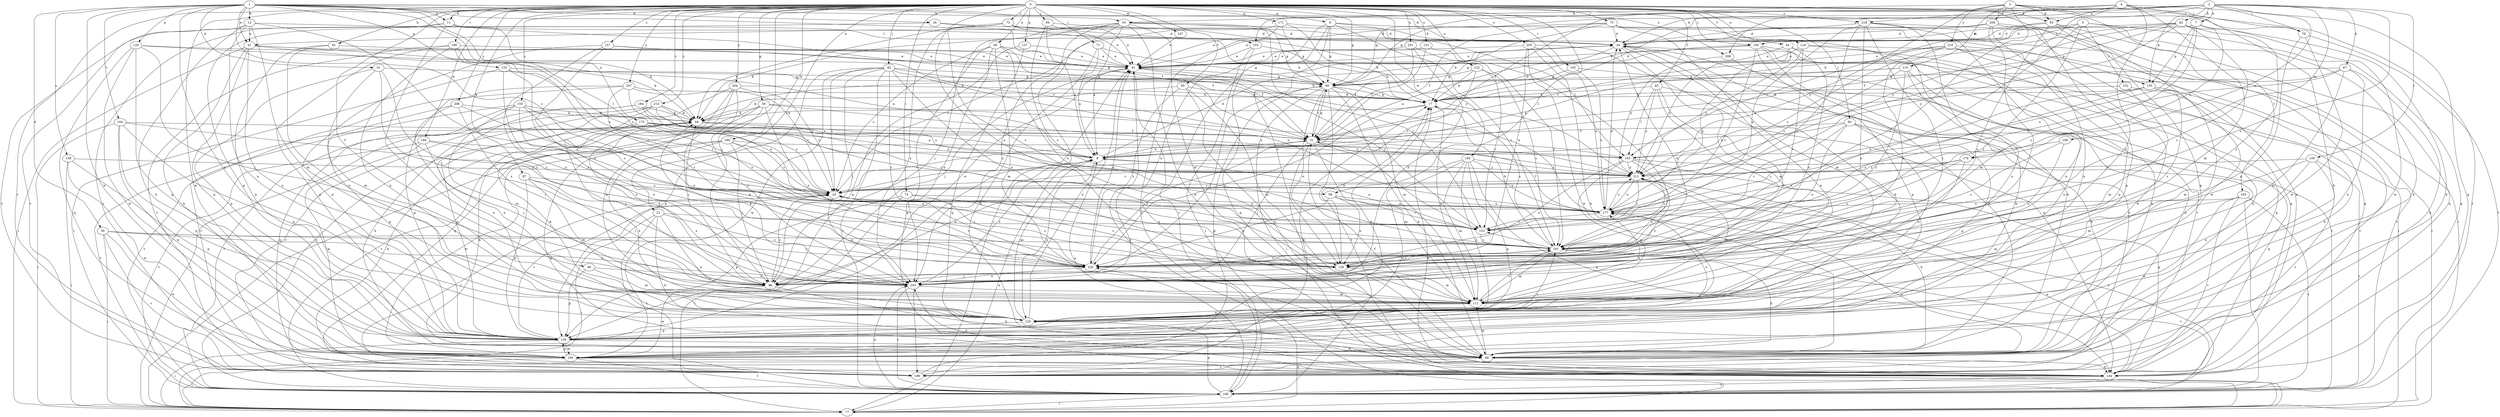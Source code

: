 strict digraph  {
0;
1;
2;
3;
4;
5;
6;
7;
8;
11;
12;
16;
17;
21;
25;
26;
30;
31;
34;
38;
41;
42;
44;
45;
48;
50;
51;
56;
60;
61;
62;
67;
68;
71;
72;
73;
74;
76;
77;
82;
83;
84;
86;
87;
93;
94;
99;
100;
102;
103;
107;
109;
110;
111;
118;
120;
122;
123;
128;
129;
133;
135;
136;
137;
144;
145;
150;
152;
153;
155;
157;
158;
161;
164;
165;
169;
171;
175;
176;
177;
180;
184;
186;
188;
193;
194;
195;
201;
203;
204;
205;
206;
207;
208;
209;
210;
211;
213;
218;
220;
0 -> 6  [label=a];
0 -> 11  [label=b];
0 -> 21  [label=c];
0 -> 38  [label=e];
0 -> 44  [label=f];
0 -> 45  [label=f];
0 -> 48  [label=f];
0 -> 50  [label=f];
0 -> 56  [label=g];
0 -> 60  [label=g];
0 -> 61  [label=h];
0 -> 71  [label=i];
0 -> 72  [label=i];
0 -> 73  [label=i];
0 -> 74  [label=i];
0 -> 76  [label=i];
0 -> 82  [label=j];
0 -> 83  [label=j];
0 -> 84  [label=j];
0 -> 86  [label=j];
0 -> 87  [label=k];
0 -> 93  [label=k];
0 -> 99  [label=l];
0 -> 107  [label=m];
0 -> 118  [label=n];
0 -> 122  [label=o];
0 -> 123  [label=o];
0 -> 128  [label=o];
0 -> 137  [label=q];
0 -> 144  [label=q];
0 -> 145  [label=r];
0 -> 150  [label=r];
0 -> 155  [label=s];
0 -> 157  [label=s];
0 -> 171  [label=u];
0 -> 180  [label=v];
0 -> 184  [label=v];
0 -> 186  [label=v];
0 -> 188  [label=w];
0 -> 193  [label=w];
0 -> 194  [label=w];
0 -> 195  [label=w];
0 -> 201  [label=x];
0 -> 204  [label=y];
0 -> 205  [label=y];
0 -> 206  [label=y];
0 -> 207  [label=y];
0 -> 213  [label=z];
0 -> 218  [label=z];
1 -> 11  [label=b];
1 -> 12  [label=b];
1 -> 16  [label=b];
1 -> 25  [label=c];
1 -> 26  [label=d];
1 -> 30  [label=d];
1 -> 31  [label=d];
1 -> 34  [label=d];
1 -> 41  [label=e];
1 -> 51  [label=f];
1 -> 99  [label=l];
1 -> 120  [label=n];
1 -> 129  [label=p];
1 -> 133  [label=p];
1 -> 158  [label=s];
1 -> 164  [label=t];
1 -> 175  [label=u];
1 -> 195  [label=w];
1 -> 208  [label=y];
2 -> 7  [label=a];
2 -> 16  [label=b];
2 -> 17  [label=b];
2 -> 34  [label=d];
2 -> 60  [label=g];
2 -> 62  [label=h];
2 -> 67  [label=h];
2 -> 76  [label=i];
2 -> 100  [label=l];
2 -> 102  [label=l];
2 -> 109  [label=m];
2 -> 135  [label=p];
2 -> 161  [label=s];
2 -> 176  [label=u];
2 -> 208  [label=y];
3 -> 51  [label=f];
3 -> 68  [label=h];
3 -> 93  [label=k];
3 -> 110  [label=m];
3 -> 161  [label=s];
3 -> 165  [label=t];
3 -> 169  [label=t];
3 -> 209  [label=y];
3 -> 210  [label=y];
3 -> 211  [label=y];
4 -> 60  [label=g];
4 -> 76  [label=i];
4 -> 93  [label=k];
4 -> 111  [label=m];
4 -> 144  [label=q];
4 -> 203  [label=x];
4 -> 211  [label=y];
4 -> 218  [label=z];
5 -> 34  [label=d];
5 -> 68  [label=h];
5 -> 144  [label=q];
5 -> 150  [label=r];
5 -> 152  [label=r];
5 -> 153  [label=r];
5 -> 220  [label=z];
6 -> 34  [label=d];
6 -> 60  [label=g];
6 -> 128  [label=o];
6 -> 135  [label=p];
6 -> 161  [label=s];
6 -> 169  [label=t];
6 -> 203  [label=x];
7 -> 34  [label=d];
7 -> 135  [label=p];
7 -> 161  [label=s];
7 -> 176  [label=u];
7 -> 177  [label=u];
7 -> 195  [label=w];
8 -> 34  [label=d];
8 -> 120  [label=n];
8 -> 203  [label=x];
8 -> 211  [label=y];
11 -> 34  [label=d];
11 -> 51  [label=f];
11 -> 86  [label=j];
11 -> 94  [label=k];
11 -> 136  [label=p];
11 -> 186  [label=v];
12 -> 41  [label=e];
12 -> 68  [label=h];
12 -> 102  [label=l];
12 -> 111  [label=m];
12 -> 120  [label=n];
12 -> 153  [label=r];
12 -> 186  [label=v];
16 -> 8  [label=a];
16 -> 41  [label=e];
16 -> 60  [label=g];
16 -> 68  [label=h];
16 -> 77  [label=i];
16 -> 86  [label=j];
16 -> 94  [label=k];
16 -> 103  [label=l];
16 -> 111  [label=m];
16 -> 153  [label=r];
16 -> 203  [label=x];
17 -> 94  [label=k];
17 -> 111  [label=m];
17 -> 161  [label=s];
17 -> 220  [label=z];
21 -> 68  [label=h];
21 -> 77  [label=i];
21 -> 120  [label=n];
21 -> 153  [label=r];
21 -> 169  [label=t];
21 -> 220  [label=z];
25 -> 177  [label=u];
25 -> 186  [label=v];
25 -> 203  [label=x];
26 -> 17  [label=b];
26 -> 34  [label=d];
26 -> 186  [label=v];
30 -> 77  [label=i];
30 -> 161  [label=s];
30 -> 186  [label=v];
30 -> 195  [label=w];
30 -> 203  [label=x];
30 -> 220  [label=z];
31 -> 60  [label=g];
31 -> 111  [label=m];
31 -> 136  [label=p];
31 -> 203  [label=x];
31 -> 220  [label=z];
34 -> 42  [label=e];
34 -> 60  [label=g];
34 -> 77  [label=i];
34 -> 94  [label=k];
34 -> 111  [label=m];
34 -> 120  [label=n];
34 -> 186  [label=v];
38 -> 25  [label=c];
38 -> 42  [label=e];
38 -> 51  [label=f];
38 -> 111  [label=m];
38 -> 128  [label=o];
38 -> 144  [label=q];
38 -> 203  [label=x];
41 -> 8  [label=a];
41 -> 42  [label=e];
41 -> 68  [label=h];
41 -> 77  [label=i];
41 -> 94  [label=k];
41 -> 120  [label=n];
41 -> 136  [label=p];
42 -> 60  [label=g];
42 -> 86  [label=j];
42 -> 144  [label=q];
42 -> 153  [label=r];
44 -> 42  [label=e];
44 -> 68  [label=h];
44 -> 177  [label=u];
44 -> 203  [label=x];
44 -> 211  [label=y];
45 -> 17  [label=b];
45 -> 68  [label=h];
45 -> 103  [label=l];
45 -> 203  [label=x];
45 -> 211  [label=y];
45 -> 220  [label=z];
48 -> 111  [label=m];
48 -> 136  [label=p];
48 -> 203  [label=x];
50 -> 17  [label=b];
50 -> 68  [label=h];
50 -> 94  [label=k];
50 -> 111  [label=m];
50 -> 220  [label=z];
51 -> 8  [label=a];
51 -> 25  [label=c];
51 -> 60  [label=g];
51 -> 77  [label=i];
51 -> 86  [label=j];
51 -> 103  [label=l];
51 -> 111  [label=m];
51 -> 153  [label=r];
56 -> 77  [label=i];
56 -> 86  [label=j];
56 -> 94  [label=k];
56 -> 103  [label=l];
56 -> 169  [label=t];
56 -> 211  [label=y];
56 -> 220  [label=z];
60 -> 17  [label=b];
60 -> 51  [label=f];
60 -> 68  [label=h];
60 -> 77  [label=i];
60 -> 86  [label=j];
60 -> 111  [label=m];
60 -> 128  [label=o];
60 -> 169  [label=t];
61 -> 42  [label=e];
61 -> 120  [label=n];
61 -> 136  [label=p];
62 -> 17  [label=b];
62 -> 34  [label=d];
62 -> 51  [label=f];
62 -> 68  [label=h];
62 -> 103  [label=l];
62 -> 161  [label=s];
62 -> 211  [label=y];
62 -> 220  [label=z];
67 -> 8  [label=a];
67 -> 25  [label=c];
67 -> 60  [label=g];
67 -> 68  [label=h];
67 -> 111  [label=m];
67 -> 120  [label=n];
68 -> 8  [label=a];
68 -> 51  [label=f];
68 -> 94  [label=k];
68 -> 111  [label=m];
68 -> 144  [label=q];
68 -> 186  [label=v];
71 -> 8  [label=a];
71 -> 42  [label=e];
71 -> 60  [label=g];
71 -> 68  [label=h];
72 -> 34  [label=d];
72 -> 42  [label=e];
72 -> 94  [label=k];
72 -> 161  [label=s];
72 -> 203  [label=x];
72 -> 211  [label=y];
73 -> 17  [label=b];
73 -> 34  [label=d];
73 -> 42  [label=e];
73 -> 51  [label=f];
73 -> 68  [label=h];
73 -> 77  [label=i];
73 -> 111  [label=m];
74 -> 77  [label=i];
74 -> 136  [label=p];
74 -> 177  [label=u];
74 -> 220  [label=z];
76 -> 120  [label=n];
76 -> 169  [label=t];
76 -> 195  [label=w];
77 -> 8  [label=a];
77 -> 17  [label=b];
77 -> 42  [label=e];
82 -> 17  [label=b];
82 -> 25  [label=c];
82 -> 60  [label=g];
82 -> 86  [label=j];
82 -> 128  [label=o];
82 -> 136  [label=p];
82 -> 169  [label=t];
82 -> 177  [label=u];
82 -> 195  [label=w];
82 -> 220  [label=z];
83 -> 8  [label=a];
83 -> 51  [label=f];
83 -> 120  [label=n];
83 -> 128  [label=o];
83 -> 136  [label=p];
83 -> 144  [label=q];
83 -> 153  [label=r];
84 -> 8  [label=a];
84 -> 34  [label=d];
84 -> 42  [label=e];
84 -> 161  [label=s];
86 -> 8  [label=a];
86 -> 25  [label=c];
86 -> 42  [label=e];
86 -> 68  [label=h];
86 -> 94  [label=k];
86 -> 195  [label=w];
87 -> 25  [label=c];
87 -> 86  [label=j];
87 -> 111  [label=m];
87 -> 136  [label=p];
87 -> 203  [label=x];
93 -> 34  [label=d];
93 -> 103  [label=l];
93 -> 128  [label=o];
93 -> 136  [label=p];
93 -> 144  [label=q];
93 -> 195  [label=w];
94 -> 51  [label=f];
94 -> 77  [label=i];
94 -> 211  [label=y];
99 -> 128  [label=o];
99 -> 153  [label=r];
99 -> 177  [label=u];
99 -> 220  [label=z];
100 -> 111  [label=m];
100 -> 120  [label=n];
100 -> 169  [label=t];
100 -> 186  [label=v];
100 -> 211  [label=y];
102 -> 17  [label=b];
102 -> 42  [label=e];
102 -> 77  [label=i];
102 -> 144  [label=q];
103 -> 120  [label=n];
103 -> 128  [label=o];
103 -> 144  [label=q];
103 -> 161  [label=s];
103 -> 169  [label=t];
103 -> 211  [label=y];
107 -> 42  [label=e];
109 -> 103  [label=l];
109 -> 128  [label=o];
109 -> 161  [label=s];
110 -> 8  [label=a];
110 -> 25  [label=c];
110 -> 60  [label=g];
110 -> 120  [label=n];
110 -> 203  [label=x];
110 -> 220  [label=z];
111 -> 120  [label=n];
111 -> 161  [label=s];
111 -> 177  [label=u];
118 -> 42  [label=e];
118 -> 68  [label=h];
118 -> 161  [label=s];
118 -> 169  [label=t];
118 -> 211  [label=y];
120 -> 8  [label=a];
120 -> 42  [label=e];
120 -> 94  [label=k];
120 -> 136  [label=p];
120 -> 177  [label=u];
122 -> 17  [label=b];
122 -> 25  [label=c];
122 -> 60  [label=g];
122 -> 153  [label=r];
122 -> 161  [label=s];
123 -> 42  [label=e];
123 -> 51  [label=f];
123 -> 161  [label=s];
128 -> 17  [label=b];
128 -> 25  [label=c];
128 -> 86  [label=j];
128 -> 111  [label=m];
128 -> 211  [label=y];
129 -> 42  [label=e];
129 -> 51  [label=f];
129 -> 86  [label=j];
129 -> 136  [label=p];
129 -> 144  [label=q];
129 -> 195  [label=w];
133 -> 60  [label=g];
133 -> 161  [label=s];
133 -> 169  [label=t];
133 -> 211  [label=y];
133 -> 220  [label=z];
135 -> 17  [label=b];
135 -> 111  [label=m];
135 -> 161  [label=s];
135 -> 177  [label=u];
135 -> 186  [label=v];
135 -> 220  [label=z];
136 -> 17  [label=b];
136 -> 25  [label=c];
136 -> 34  [label=d];
136 -> 42  [label=e];
136 -> 68  [label=h];
136 -> 77  [label=i];
136 -> 161  [label=s];
136 -> 195  [label=w];
137 -> 42  [label=e];
137 -> 136  [label=p];
137 -> 144  [label=q];
144 -> 169  [label=t];
144 -> 177  [label=u];
144 -> 203  [label=x];
145 -> 60  [label=g];
145 -> 169  [label=t];
145 -> 177  [label=u];
150 -> 8  [label=a];
150 -> 17  [label=b];
150 -> 42  [label=e];
150 -> 136  [label=p];
150 -> 144  [label=q];
150 -> 153  [label=r];
150 -> 186  [label=v];
150 -> 195  [label=w];
152 -> 17  [label=b];
152 -> 68  [label=h];
152 -> 111  [label=m];
153 -> 8  [label=a];
153 -> 161  [label=s];
155 -> 25  [label=c];
155 -> 94  [label=k];
155 -> 111  [label=m];
155 -> 128  [label=o];
155 -> 144  [label=q];
155 -> 169  [label=t];
155 -> 203  [label=x];
157 -> 42  [label=e];
157 -> 60  [label=g];
157 -> 136  [label=p];
157 -> 203  [label=x];
157 -> 220  [label=z];
158 -> 77  [label=i];
158 -> 136  [label=p];
158 -> 195  [label=w];
158 -> 211  [label=y];
161 -> 17  [label=b];
161 -> 68  [label=h];
161 -> 111  [label=m];
161 -> 128  [label=o];
161 -> 153  [label=r];
161 -> 169  [label=t];
161 -> 220  [label=z];
164 -> 51  [label=f];
164 -> 77  [label=i];
164 -> 120  [label=n];
164 -> 128  [label=o];
164 -> 136  [label=p];
164 -> 195  [label=w];
165 -> 111  [label=m];
165 -> 169  [label=t];
165 -> 177  [label=u];
165 -> 186  [label=v];
165 -> 195  [label=w];
169 -> 77  [label=i];
169 -> 120  [label=n];
169 -> 203  [label=x];
169 -> 211  [label=y];
169 -> 220  [label=z];
171 -> 17  [label=b];
171 -> 25  [label=c];
171 -> 34  [label=d];
171 -> 60  [label=g];
171 -> 169  [label=t];
175 -> 8  [label=a];
175 -> 51  [label=f];
175 -> 86  [label=j];
175 -> 169  [label=t];
175 -> 177  [label=u];
175 -> 211  [label=y];
176 -> 86  [label=j];
176 -> 161  [label=s];
176 -> 177  [label=u];
176 -> 211  [label=y];
177 -> 34  [label=d];
177 -> 42  [label=e];
177 -> 51  [label=f];
177 -> 153  [label=r];
177 -> 211  [label=y];
180 -> 25  [label=c];
180 -> 42  [label=e];
180 -> 120  [label=n];
180 -> 136  [label=p];
180 -> 153  [label=r];
180 -> 186  [label=v];
184 -> 25  [label=c];
184 -> 94  [label=k];
184 -> 120  [label=n];
184 -> 169  [label=t];
184 -> 211  [label=y];
186 -> 17  [label=b];
186 -> 34  [label=d];
186 -> 60  [label=g];
186 -> 94  [label=k];
186 -> 177  [label=u];
188 -> 25  [label=c];
188 -> 86  [label=j];
188 -> 103  [label=l];
188 -> 120  [label=n];
188 -> 128  [label=o];
188 -> 144  [label=q];
188 -> 195  [label=w];
193 -> 25  [label=c];
193 -> 111  [label=m];
193 -> 120  [label=n];
193 -> 136  [label=p];
193 -> 144  [label=q];
193 -> 177  [label=u];
193 -> 195  [label=w];
193 -> 211  [label=y];
194 -> 8  [label=a];
194 -> 25  [label=c];
194 -> 86  [label=j];
194 -> 169  [label=t];
194 -> 195  [label=w];
195 -> 77  [label=i];
195 -> 136  [label=p];
195 -> 144  [label=q];
195 -> 169  [label=t];
201 -> 42  [label=e];
201 -> 51  [label=f];
201 -> 161  [label=s];
201 -> 203  [label=x];
203 -> 94  [label=k];
203 -> 111  [label=m];
203 -> 169  [label=t];
203 -> 186  [label=v];
203 -> 211  [label=y];
204 -> 17  [label=b];
204 -> 25  [label=c];
204 -> 111  [label=m];
204 -> 144  [label=q];
204 -> 169  [label=t];
204 -> 203  [label=x];
205 -> 42  [label=e];
205 -> 68  [label=h];
205 -> 86  [label=j];
205 -> 144  [label=q];
205 -> 177  [label=u];
205 -> 195  [label=w];
206 -> 25  [label=c];
206 -> 86  [label=j];
206 -> 94  [label=k];
206 -> 120  [label=n];
206 -> 136  [label=p];
207 -> 17  [label=b];
207 -> 25  [label=c];
207 -> 136  [label=p];
207 -> 161  [label=s];
207 -> 177  [label=u];
207 -> 186  [label=v];
208 -> 68  [label=h];
208 -> 211  [label=y];
209 -> 34  [label=d];
209 -> 42  [label=e];
209 -> 86  [label=j];
209 -> 120  [label=n];
209 -> 136  [label=p];
209 -> 144  [label=q];
210 -> 25  [label=c];
210 -> 42  [label=e];
210 -> 51  [label=f];
210 -> 77  [label=i];
210 -> 128  [label=o];
210 -> 136  [label=p];
210 -> 195  [label=w];
211 -> 25  [label=c];
211 -> 68  [label=h];
211 -> 111  [label=m];
211 -> 153  [label=r];
211 -> 177  [label=u];
213 -> 8  [label=a];
213 -> 68  [label=h];
213 -> 94  [label=k];
213 -> 136  [label=p];
213 -> 153  [label=r];
213 -> 186  [label=v];
218 -> 34  [label=d];
218 -> 86  [label=j];
218 -> 111  [label=m];
218 -> 120  [label=n];
218 -> 144  [label=q];
218 -> 153  [label=r];
218 -> 177  [label=u];
218 -> 203  [label=x];
220 -> 25  [label=c];
220 -> 34  [label=d];
220 -> 42  [label=e];
220 -> 51  [label=f];
220 -> 94  [label=k];
220 -> 161  [label=s];
220 -> 203  [label=x];
}
